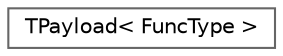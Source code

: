 digraph "Graphical Class Hierarchy"
{
 // INTERACTIVE_SVG=YES
 // LATEX_PDF_SIZE
  bgcolor="transparent";
  edge [fontname=Helvetica,fontsize=10,labelfontname=Helvetica,labelfontsize=10];
  node [fontname=Helvetica,fontsize=10,shape=box,height=0.2,width=0.4];
  rankdir="LR";
  Node0 [id="Node000000",label="TPayload\< FuncType \>",height=0.2,width=0.4,color="grey40", fillcolor="white", style="filled",URL="$de/d12/structTPayload.html",tooltip=" "];
}
